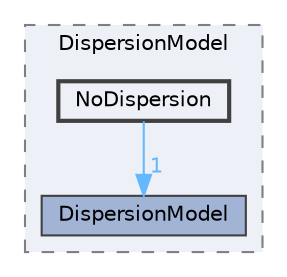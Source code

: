 digraph "src/lagrangian/intermediate/submodels/Kinematic/DispersionModel/NoDispersion"
{
 // LATEX_PDF_SIZE
  bgcolor="transparent";
  edge [fontname=Helvetica,fontsize=10,labelfontname=Helvetica,labelfontsize=10];
  node [fontname=Helvetica,fontsize=10,shape=box,height=0.2,width=0.4];
  compound=true
  subgraph clusterdir_1a1b0db6ee4be96508c5925195e4b1da {
    graph [ bgcolor="#edf0f7", pencolor="grey50", label="DispersionModel", fontname=Helvetica,fontsize=10 style="filled,dashed", URL="dir_1a1b0db6ee4be96508c5925195e4b1da.html",tooltip=""]
  dir_6d2491821f2143f59278e5b5f1498c55 [label="DispersionModel", fillcolor="#a2b4d6", color="grey25", style="filled", URL="dir_6d2491821f2143f59278e5b5f1498c55.html",tooltip=""];
  dir_3bbc35f092d05a98574ef1a4bdc48429 [label="NoDispersion", fillcolor="#edf0f7", color="grey25", style="filled,bold", URL="dir_3bbc35f092d05a98574ef1a4bdc48429.html",tooltip=""];
  }
  dir_3bbc35f092d05a98574ef1a4bdc48429->dir_6d2491821f2143f59278e5b5f1498c55 [headlabel="1", labeldistance=1.5 headhref="dir_002547_000963.html" href="dir_002547_000963.html" color="steelblue1" fontcolor="steelblue1"];
}
